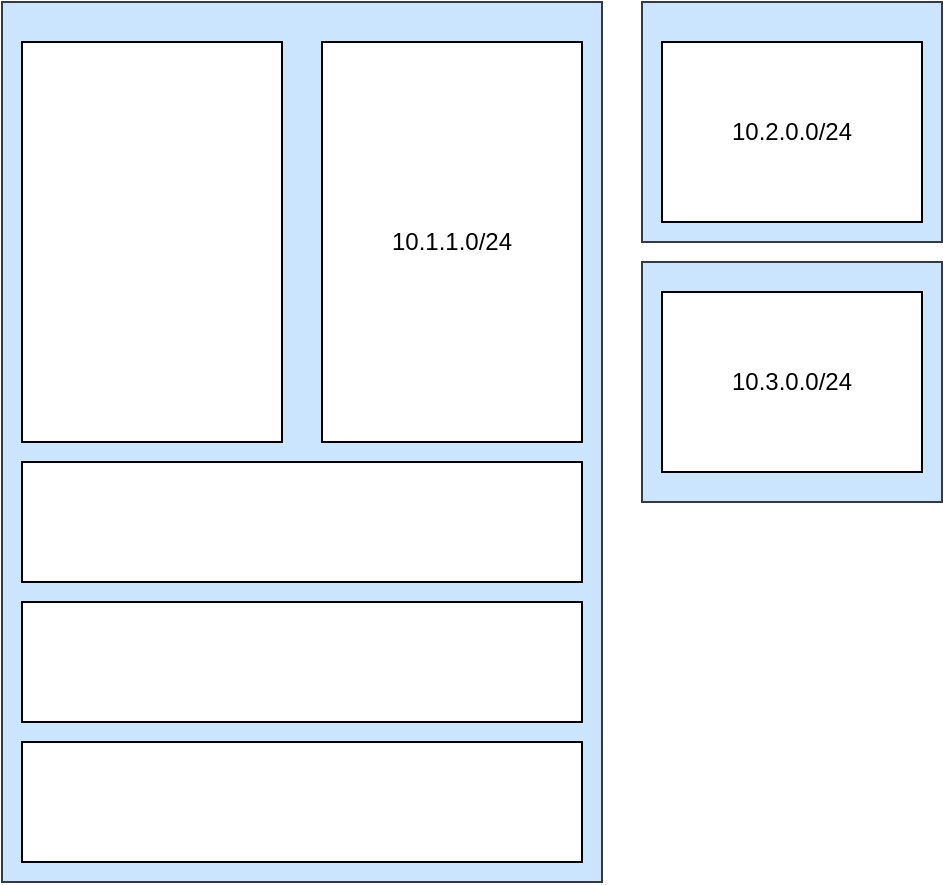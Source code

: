 <mxfile>
    <diagram id="FT3C5UMAbk5gARgTUdTK" name="Page-1">
        <mxGraphModel dx="896" dy="607" grid="0" gridSize="10" guides="1" tooltips="1" connect="1" arrows="1" fold="1" page="1" pageScale="1" pageWidth="850" pageHeight="1100" math="0" shadow="0">
            <root>
                <mxCell id="0"/>
                <mxCell id="1" parent="0"/>
                <mxCell id="13" value="" style="rounded=0;whiteSpace=wrap;html=1;fillColor=#cce5ff;strokeColor=#36393d;" vertex="1" parent="1">
                    <mxGeometry x="380" y="230" width="150" height="120" as="geometry"/>
                </mxCell>
                <mxCell id="10" value="" style="rounded=0;whiteSpace=wrap;html=1;fillColor=#cce5ff;strokeColor=#36393d;" vertex="1" parent="1">
                    <mxGeometry x="380" y="100" width="150" height="120" as="geometry"/>
                </mxCell>
                <mxCell id="9" value="" style="rounded=0;whiteSpace=wrap;html=1;fillColor=#cce5ff;strokeColor=#36393d;" vertex="1" parent="1">
                    <mxGeometry x="60" y="100" width="300" height="440" as="geometry"/>
                </mxCell>
                <mxCell id="2" value="" style="rounded=0;whiteSpace=wrap;html=1;" vertex="1" parent="1">
                    <mxGeometry x="70" y="120" width="130" height="200" as="geometry"/>
                </mxCell>
                <mxCell id="3" value="10.1.1.0/24" style="rounded=0;whiteSpace=wrap;html=1;" vertex="1" parent="1">
                    <mxGeometry x="220" y="120" width="130" height="200" as="geometry"/>
                </mxCell>
                <mxCell id="4" value="10.2.0.0/24" style="rounded=0;whiteSpace=wrap;html=1;" vertex="1" parent="1">
                    <mxGeometry x="390" y="120" width="130" height="90" as="geometry"/>
                </mxCell>
                <mxCell id="5" value="10.3.0.0/24" style="rounded=0;whiteSpace=wrap;html=1;" vertex="1" parent="1">
                    <mxGeometry x="390" y="245" width="130" height="90" as="geometry"/>
                </mxCell>
                <mxCell id="6" value="" style="rounded=0;whiteSpace=wrap;html=1;" vertex="1" parent="1">
                    <mxGeometry x="70" y="330" width="280" height="60" as="geometry"/>
                </mxCell>
                <mxCell id="7" value="" style="rounded=0;whiteSpace=wrap;html=1;" vertex="1" parent="1">
                    <mxGeometry x="70" y="400" width="280" height="60" as="geometry"/>
                </mxCell>
                <mxCell id="8" value="" style="rounded=0;whiteSpace=wrap;html=1;" vertex="1" parent="1">
                    <mxGeometry x="70" y="470" width="280" height="60" as="geometry"/>
                </mxCell>
            </root>
        </mxGraphModel>
    </diagram>
</mxfile>